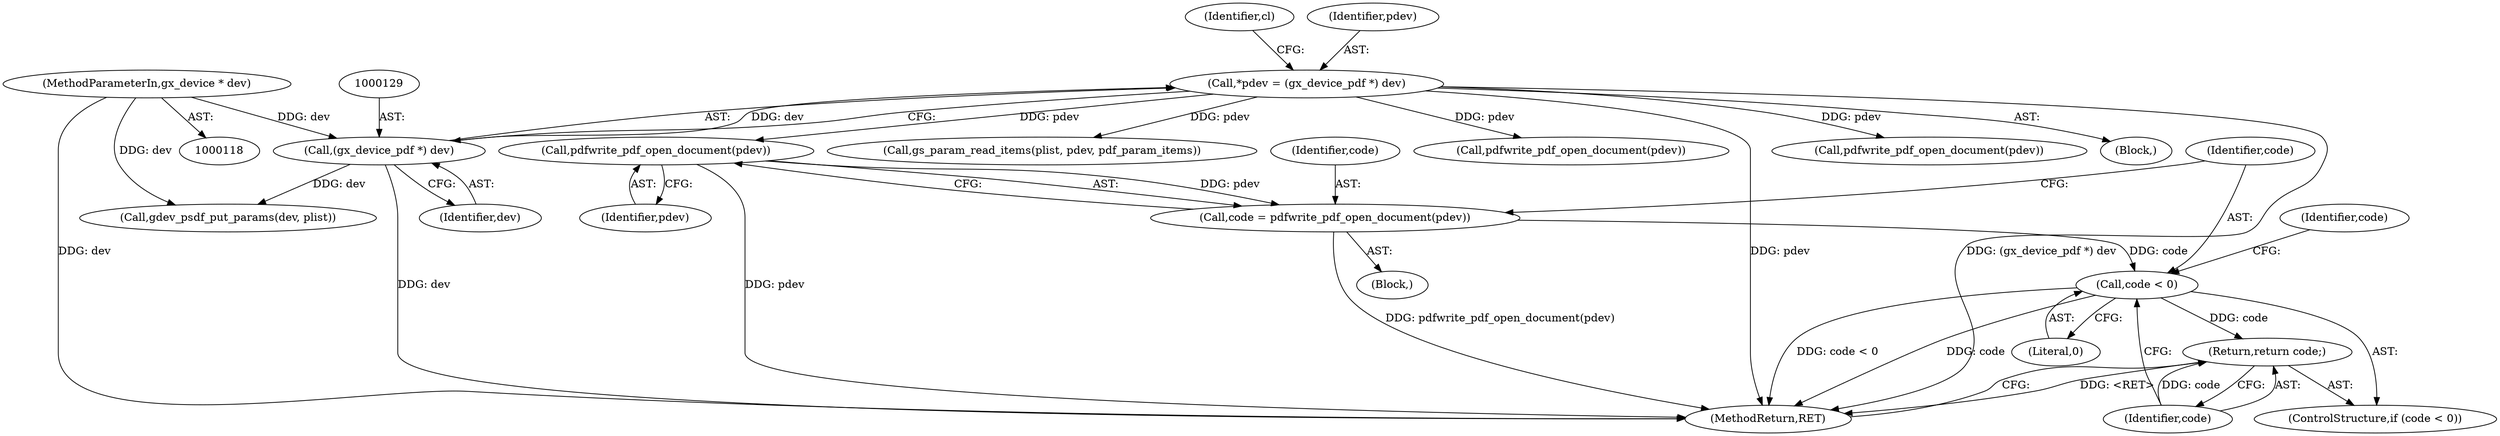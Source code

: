 digraph "0_ghostscript_c3476dde7743761a4e1d39a631716199b696b880@API" {
"1000275" [label="(Call,pdfwrite_pdf_open_document(pdev))"];
"1000126" [label="(Call,*pdev = (gx_device_pdf *) dev)"];
"1000128" [label="(Call,(gx_device_pdf *) dev)"];
"1000119" [label="(MethodParameterIn,gx_device * dev)"];
"1000273" [label="(Call,code = pdfwrite_pdf_open_document(pdev))"];
"1000278" [label="(Call,code < 0)"];
"1000281" [label="(Return,return code;)"];
"1000551" [label="(Call,gs_param_read_items(plist, pdev, pdf_param_items))"];
"1000284" [label="(Identifier,code)"];
"1000279" [label="(Identifier,code)"];
"1000274" [label="(Identifier,code)"];
"1000219" [label="(Call,pdfwrite_pdf_open_document(pdev))"];
"1000273" [label="(Call,code = pdfwrite_pdf_open_document(pdev))"];
"1000133" [label="(Identifier,cl)"];
"1000275" [label="(Call,pdfwrite_pdf_open_document(pdev))"];
"1000127" [label="(Identifier,pdev)"];
"1001551" [label="(MethodReturn,RET)"];
"1000281" [label="(Return,return code;)"];
"1000276" [label="(Identifier,pdev)"];
"1000282" [label="(Identifier,code)"];
"1000959" [label="(Call,gdev_psdf_put_params(dev, plist))"];
"1000175" [label="(Call,pdfwrite_pdf_open_document(pdev))"];
"1000277" [label="(ControlStructure,if (code < 0))"];
"1000119" [label="(MethodParameterIn,gx_device * dev)"];
"1000280" [label="(Literal,0)"];
"1000122" [label="(Block,)"];
"1000126" [label="(Call,*pdev = (gx_device_pdf *) dev)"];
"1000267" [label="(Block,)"];
"1000130" [label="(Identifier,dev)"];
"1000128" [label="(Call,(gx_device_pdf *) dev)"];
"1000278" [label="(Call,code < 0)"];
"1000275" -> "1000273"  [label="AST: "];
"1000275" -> "1000276"  [label="CFG: "];
"1000276" -> "1000275"  [label="AST: "];
"1000273" -> "1000275"  [label="CFG: "];
"1000275" -> "1001551"  [label="DDG: pdev"];
"1000275" -> "1000273"  [label="DDG: pdev"];
"1000126" -> "1000275"  [label="DDG: pdev"];
"1000126" -> "1000122"  [label="AST: "];
"1000126" -> "1000128"  [label="CFG: "];
"1000127" -> "1000126"  [label="AST: "];
"1000128" -> "1000126"  [label="AST: "];
"1000133" -> "1000126"  [label="CFG: "];
"1000126" -> "1001551"  [label="DDG: pdev"];
"1000126" -> "1001551"  [label="DDG: (gx_device_pdf *) dev"];
"1000128" -> "1000126"  [label="DDG: dev"];
"1000126" -> "1000175"  [label="DDG: pdev"];
"1000126" -> "1000219"  [label="DDG: pdev"];
"1000126" -> "1000551"  [label="DDG: pdev"];
"1000128" -> "1000130"  [label="CFG: "];
"1000129" -> "1000128"  [label="AST: "];
"1000130" -> "1000128"  [label="AST: "];
"1000128" -> "1001551"  [label="DDG: dev"];
"1000119" -> "1000128"  [label="DDG: dev"];
"1000128" -> "1000959"  [label="DDG: dev"];
"1000119" -> "1000118"  [label="AST: "];
"1000119" -> "1001551"  [label="DDG: dev"];
"1000119" -> "1000959"  [label="DDG: dev"];
"1000273" -> "1000267"  [label="AST: "];
"1000274" -> "1000273"  [label="AST: "];
"1000279" -> "1000273"  [label="CFG: "];
"1000273" -> "1001551"  [label="DDG: pdfwrite_pdf_open_document(pdev)"];
"1000273" -> "1000278"  [label="DDG: code"];
"1000278" -> "1000277"  [label="AST: "];
"1000278" -> "1000280"  [label="CFG: "];
"1000279" -> "1000278"  [label="AST: "];
"1000280" -> "1000278"  [label="AST: "];
"1000282" -> "1000278"  [label="CFG: "];
"1000284" -> "1000278"  [label="CFG: "];
"1000278" -> "1001551"  [label="DDG: code < 0"];
"1000278" -> "1001551"  [label="DDG: code"];
"1000278" -> "1000281"  [label="DDG: code"];
"1000281" -> "1000277"  [label="AST: "];
"1000281" -> "1000282"  [label="CFG: "];
"1000282" -> "1000281"  [label="AST: "];
"1001551" -> "1000281"  [label="CFG: "];
"1000281" -> "1001551"  [label="DDG: <RET>"];
"1000282" -> "1000281"  [label="DDG: code"];
}
